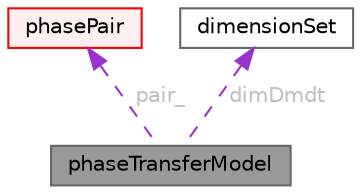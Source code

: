 digraph "phaseTransferModel"
{
 // LATEX_PDF_SIZE
  bgcolor="transparent";
  edge [fontname=Helvetica,fontsize=10,labelfontname=Helvetica,labelfontsize=10];
  node [fontname=Helvetica,fontsize=10,shape=box,height=0.2,width=0.4];
  Node1 [id="Node000001",label="phaseTransferModel",height=0.2,width=0.4,color="gray40", fillcolor="grey60", style="filled", fontcolor="black",tooltip=" "];
  Node2 -> Node1 [id="edge1_Node000001_Node000002",dir="back",color="darkorchid3",style="dashed",tooltip=" ",label=" pair_",fontcolor="grey" ];
  Node2 [id="Node000002",label="phasePair",height=0.2,width=0.4,color="red", fillcolor="#FFF0F0", style="filled",URL="$classFoam_1_1phasePair.html",tooltip="Description for mass transfer between a pair of phases. The direction of the mass transfer is from th..."];
  Node9 -> Node1 [id="edge2_Node000001_Node000009",dir="back",color="darkorchid3",style="dashed",tooltip=" ",label=" dimDmdt",fontcolor="grey" ];
  Node9 [id="Node000009",label="dimensionSet",height=0.2,width=0.4,color="gray40", fillcolor="white", style="filled",URL="$classFoam_1_1dimensionSet.html",tooltip="Dimension set for the base types, which can be used to implement rigorous dimension checking for alge..."];
}

